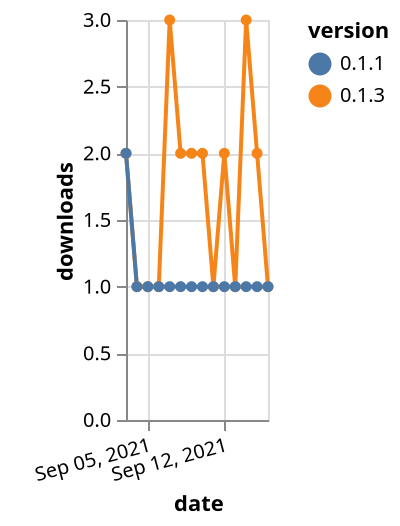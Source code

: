 {"$schema": "https://vega.github.io/schema/vega-lite/v5.json", "description": "A simple bar chart with embedded data.", "data": {"values": [{"date": "2021-09-03", "total": 233, "delta": 2, "version": "0.1.3"}, {"date": "2021-09-04", "total": 234, "delta": 1, "version": "0.1.3"}, {"date": "2021-09-05", "total": 235, "delta": 1, "version": "0.1.3"}, {"date": "2021-09-06", "total": 236, "delta": 1, "version": "0.1.3"}, {"date": "2021-09-07", "total": 239, "delta": 3, "version": "0.1.3"}, {"date": "2021-09-08", "total": 241, "delta": 2, "version": "0.1.3"}, {"date": "2021-09-09", "total": 243, "delta": 2, "version": "0.1.3"}, {"date": "2021-09-10", "total": 245, "delta": 2, "version": "0.1.3"}, {"date": "2021-09-11", "total": 246, "delta": 1, "version": "0.1.3"}, {"date": "2021-09-12", "total": 248, "delta": 2, "version": "0.1.3"}, {"date": "2021-09-13", "total": 249, "delta": 1, "version": "0.1.3"}, {"date": "2021-09-14", "total": 252, "delta": 3, "version": "0.1.3"}, {"date": "2021-09-15", "total": 254, "delta": 2, "version": "0.1.3"}, {"date": "2021-09-16", "total": 255, "delta": 1, "version": "0.1.3"}, {"date": "2021-09-03", "total": 120, "delta": 2, "version": "0.1.1"}, {"date": "2021-09-04", "total": 121, "delta": 1, "version": "0.1.1"}, {"date": "2021-09-05", "total": 122, "delta": 1, "version": "0.1.1"}, {"date": "2021-09-06", "total": 123, "delta": 1, "version": "0.1.1"}, {"date": "2021-09-07", "total": 124, "delta": 1, "version": "0.1.1"}, {"date": "2021-09-08", "total": 125, "delta": 1, "version": "0.1.1"}, {"date": "2021-09-09", "total": 126, "delta": 1, "version": "0.1.1"}, {"date": "2021-09-10", "total": 127, "delta": 1, "version": "0.1.1"}, {"date": "2021-09-11", "total": 128, "delta": 1, "version": "0.1.1"}, {"date": "2021-09-12", "total": 129, "delta": 1, "version": "0.1.1"}, {"date": "2021-09-13", "total": 130, "delta": 1, "version": "0.1.1"}, {"date": "2021-09-14", "total": 131, "delta": 1, "version": "0.1.1"}, {"date": "2021-09-15", "total": 132, "delta": 1, "version": "0.1.1"}, {"date": "2021-09-16", "total": 133, "delta": 1, "version": "0.1.1"}]}, "width": "container", "mark": {"type": "line", "point": {"filled": true}}, "encoding": {"x": {"field": "date", "type": "temporal", "timeUnit": "yearmonthdate", "title": "date", "axis": {"labelAngle": -15}}, "y": {"field": "delta", "type": "quantitative", "title": "downloads"}, "color": {"field": "version", "type": "nominal"}, "tooltip": {"field": "delta"}}}
